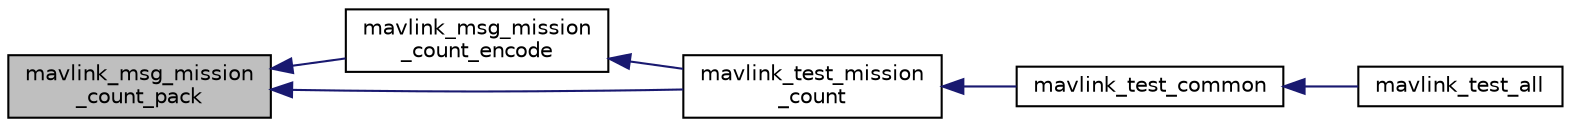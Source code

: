 digraph "mavlink_msg_mission_count_pack"
{
 // INTERACTIVE_SVG=YES
  edge [fontname="Helvetica",fontsize="10",labelfontname="Helvetica",labelfontsize="10"];
  node [fontname="Helvetica",fontsize="10",shape=record];
  rankdir="LR";
  Node1 [label="mavlink_msg_mission\l_count_pack",height=0.2,width=0.4,color="black", fillcolor="grey75", style="filled" fontcolor="black"];
  Node1 -> Node2 [dir="back",color="midnightblue",fontsize="10",style="solid",fontname="Helvetica"];
  Node2 [label="mavlink_msg_mission\l_count_encode",height=0.2,width=0.4,color="black", fillcolor="white", style="filled",URL="$mavlink__msg__mission__count_8h.html#ae95dc5e02cc6a3536899775840f2a49a",tooltip="Encode a mission_count struct. "];
  Node2 -> Node3 [dir="back",color="midnightblue",fontsize="10",style="solid",fontname="Helvetica"];
  Node3 [label="mavlink_test_mission\l_count",height=0.2,width=0.4,color="black", fillcolor="white", style="filled",URL="$v1_80_2common_2testsuite_8h.html#a5ffb874cea70e3f06fc2210b89734f0a"];
  Node3 -> Node4 [dir="back",color="midnightblue",fontsize="10",style="solid",fontname="Helvetica"];
  Node4 [label="mavlink_test_common",height=0.2,width=0.4,color="black", fillcolor="white", style="filled",URL="$v1_80_2common_2testsuite_8h.html#af349432601ac003d2c80a69c100c70a4"];
  Node4 -> Node5 [dir="back",color="midnightblue",fontsize="10",style="solid",fontname="Helvetica"];
  Node5 [label="mavlink_test_all",height=0.2,width=0.4,color="black", fillcolor="white", style="filled",URL="$v1_80_2common_2testsuite_8h.html#a4cc77b6c343679298da5d3c2b4e48759"];
  Node1 -> Node3 [dir="back",color="midnightblue",fontsize="10",style="solid",fontname="Helvetica"];
}
